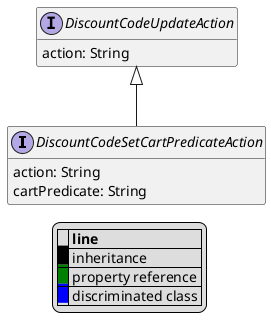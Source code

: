 @startuml

hide empty fields
hide empty methods
legend
|= |= line |
|<back:black>   </back>| inheritance |
|<back:green>   </back>| property reference |
|<back:blue>   </back>| discriminated class |
endlegend
interface DiscountCodeSetCartPredicateAction [[DiscountCodeSetCartPredicateAction.svg]] extends DiscountCodeUpdateAction {
    action: String
    cartPredicate: String
}
interface DiscountCodeUpdateAction [[DiscountCodeUpdateAction.svg]]  {
    action: String
}





@enduml
